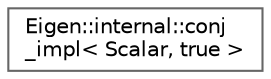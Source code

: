 digraph "类继承关系图"
{
 // LATEX_PDF_SIZE
  bgcolor="transparent";
  edge [fontname=Helvetica,fontsize=10,labelfontname=Helvetica,labelfontsize=10];
  node [fontname=Helvetica,fontsize=10,shape=box,height=0.2,width=0.4];
  rankdir="LR";
  Node0 [id="Node000000",label="Eigen::internal::conj\l_impl\< Scalar, true \>",height=0.2,width=0.4,color="grey40", fillcolor="white", style="filled",URL="$struct_eigen_1_1internal_1_1conj__impl_3_01_scalar_00_01true_01_4.html",tooltip=" "];
}
